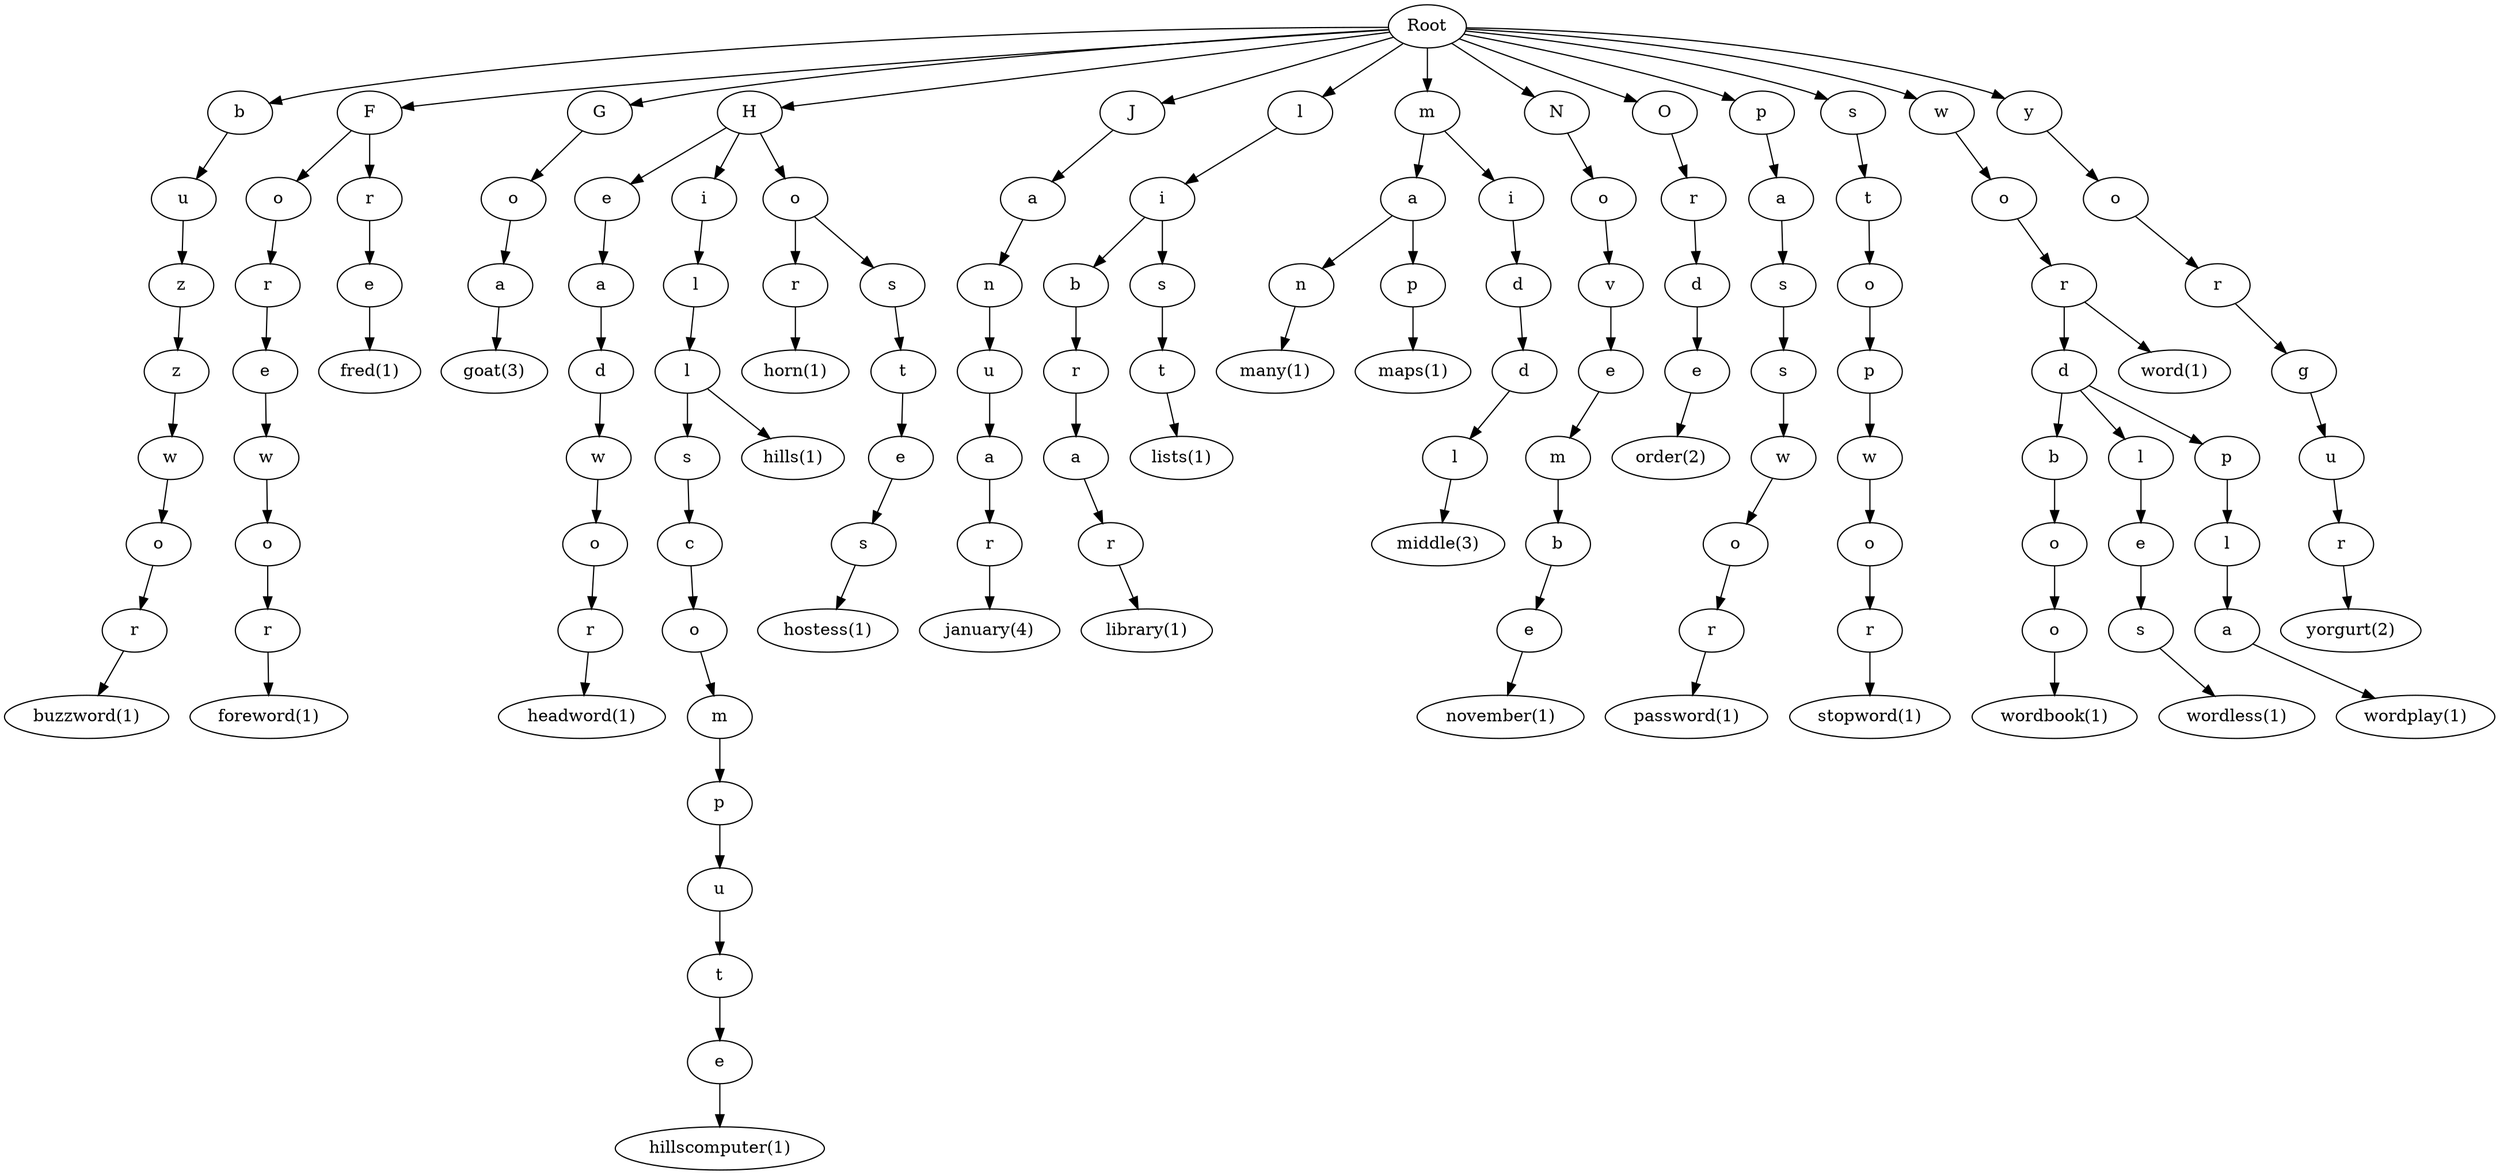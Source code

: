 digraph g { 
"55e5fc943100" [label="Root"];
"55e6046f6c20" [label="b"];
"55e6046f6c70" [label="u"];
"55e6046f6da0" [label="z"];
"55e6046f6ed0" [label="z"];
"55e6046f7000" [label="w"];
"55e6046f7130" [label="o"];
"55e6046f7260" [label="r"];
"55e6046f7390" [label="buzzword(1)"];
"55e6046f0940" [label="F"];
"55e6046f5a70" [label="o"];
"55e6046f5ac0" [label="r"];
"55e6046f5bf0" [label="e"];
"55e6046f5d20" [label="w"];
"55e6046f5e50" [label="o"];
"55e6046f5f80" [label="r"];
"55e6046f60b0" [label="foreword(1)"];
"55e6046ee900" [label="r"];
"55e6046eea30" [label="e"];
"55e6046eeb60" [label="fred(1)"];
"55e6046f20d0" [label="G"];
"55e6046f2120" [label="o"];
"55e6046f2250" [label="a"];
"55e6046f2380" [label="goat(3)"];
"55e6046eed60" [label="H"];
"55e6046f7a40" [label="e"];
"55e6046f7a90" [label="a"];
"55e6046f7bc0" [label="d"];
"55e6046f7cf0" [label="w"];
"55e6046f7e20" [label="o"];
"55e6046f7f50" [label="r"];
"55e6046f8080" [label="headword(1)"];
"55e6046f3be0" [label="i"];
"55e6046f3c30" [label="l"];
"55e6046f3d60" [label="l"];
"55e6046f4660" [label="s"];
"55e6046f46b0" [label="c"];
"55e6046f47e0" [label="o"];
"55e6046f4910" [label="m"];
"55e6046f4a40" [label="p"];
"55e6046f4b70" [label="u"];
"55e6046f4ca0" [label="t"];
"55e6046f4dd0" [label="e"];
"55e6046f4f00" [label="hillscomputer(1)"];
"55e6046f3e90" [label="hills(1)"];
"55e6046eedb0" [label="o"];
"55e6046eeee0" [label="r"];
"55e6046ef010" [label="horn(1)"];
"55e6046ef210" [label="s"];
"55e6046ef260" [label="t"];
"55e6046ef390" [label="e"];
"55e6046ef4c0" [label="s"];
"55e6046ef5f0" [label="hostess(1)"];
"55e6046f2580" [label="J"];
"55e6046f25d0" [label="a"];
"55e6046f2700" [label="n"];
"55e6046f2830" [label="u"];
"55e6046f2960" [label="a"];
"55e6046f2a90" [label="r"];
"55e6046f2bc0" [label="january(4)"];
"55e6046efca0" [label="l"];
"55e6046efcf0" [label="i"];
"55e6046efe20" [label="b"];
"55e6046eff50" [label="r"];
"55e6046f0080" [label="a"];
"55e6046f01b0" [label="r"];
"55e6046f02e0" [label="library(1)"];
"55e6046f4090" [label="s"];
"55e6046f40e0" [label="t"];
"55e6046f4210" [label="lists(1)"];
"55e6046ef7f0" [label="m"];
"55e6046ef840" [label="a"];
"55e6046ef970" [label="n"];
"55e6046efaa0" [label="many(1)"];
"55e6046f4410" [label="p"];
"55e6046f4460" [label="maps(1)"];
"55e6046f1af0" [label="i"];
"55e6046f1b40" [label="d"];
"55e6046f1c70" [label="d"];
"55e6046f1da0" [label="l"];
"55e6046f1ed0" [label="middle(3)"];
"55e6046f04e0" [label="N"];
"55e6046f0530" [label="o"];
"55e6046f0660" [label="v"];
"55e6046f0790" [label="e"];
"55e6046f08c0" [label="m"];
"55e6046f1690" [label="b"];
"55e6046f17c0" [label="e"];
"55e6046f18f0" [label="november(1)"];
"55e6046f2dc0" [label="O"];
"55e6046f2e10" [label="r"];
"55e6046f2f40" [label="d"];
"55e6046f3070" [label="e"];
"55e6046f31a0" [label="order(2)"];
"55e6046f5100" [label="p"];
"55e6046f5150" [label="a"];
"55e6046f5280" [label="s"];
"55e6046f53b0" [label="s"];
"55e6046f54e0" [label="w"];
"55e6046f5610" [label="o"];
"55e6046f5740" [label="r"];
"55e6046f5870" [label="password(1)"];
"55e6046f8730" [label="s"];
"55e6046f8780" [label="t"];
"55e6046f88b0" [label="o"];
"55e6046f89e0" [label="p"];
"55e6046f8b10" [label="w"];
"55e6046f8c40" [label="o"];
"55e6046f8d70" [label="r"];
"55e6046f8ea0" [label="stopword(1)"];
"55e6046f62b0" [label="w"];
"55e6046f6300" [label="o"];
"55e6046f6430" [label="r"];
"55e6046f6560" [label="d"];
"55e6046f8280" [label="b"];
"55e6046f82d0" [label="o"];
"55e6046f8400" [label="o"];
"55e6046f8530" [label="wordbook(1)"];
"55e6046f6690" [label="l"];
"55e6046f67c0" [label="e"];
"55e6046f68f0" [label="s"];
"55e6046f6a20" [label="wordless(1)"];
"55e6046f7590" [label="p"];
"55e6046f75e0" [label="l"];
"55e6046f7710" [label="a"];
"55e6046f7840" [label="wordplay(1)"];
"55e6046f90a0" [label="word(1)"];
"55e6046f33a0" [label="y"];
"55e6046f33f0" [label="o"];
"55e6046f3520" [label="r"];
"55e6046f3650" [label="g"];
"55e6046f3780" [label="u"];
"55e6046f38b0" [label="r"];
"55e6046f39e0" [label="yorgurt(2)"];
"55e5fc943100"   -> "55e6046f6c20" ;
"55e6046f6c20"   -> "55e6046f6c70" ;
"55e6046f6c70"   -> "55e6046f6da0" ;
"55e6046f6da0"   -> "55e6046f6ed0" ;
"55e6046f6ed0"   -> "55e6046f7000" ;
"55e6046f7000"   -> "55e6046f7130" ;
"55e6046f7130"   -> "55e6046f7260" ;
"55e6046f7260"   -> "55e6046f7390" ;
"55e5fc943100"   -> "55e6046f0940" ;
"55e6046f0940"   -> "55e6046f5a70" ;
"55e6046f5a70"   -> "55e6046f5ac0" ;
"55e6046f5ac0"   -> "55e6046f5bf0" ;
"55e6046f5bf0"   -> "55e6046f5d20" ;
"55e6046f5d20"   -> "55e6046f5e50" ;
"55e6046f5e50"   -> "55e6046f5f80" ;
"55e6046f5f80"   -> "55e6046f60b0" ;
"55e6046f0940"   -> "55e6046ee900" ;
"55e6046ee900"   -> "55e6046eea30" ;
"55e6046eea30"   -> "55e6046eeb60" ;
"55e5fc943100"   -> "55e6046f20d0" ;
"55e6046f20d0"   -> "55e6046f2120" ;
"55e6046f2120"   -> "55e6046f2250" ;
"55e6046f2250"   -> "55e6046f2380" ;
"55e5fc943100"   -> "55e6046eed60" ;
"55e6046eed60"   -> "55e6046f7a40" ;
"55e6046f7a40"   -> "55e6046f7a90" ;
"55e6046f7a90"   -> "55e6046f7bc0" ;
"55e6046f7bc0"   -> "55e6046f7cf0" ;
"55e6046f7cf0"   -> "55e6046f7e20" ;
"55e6046f7e20"   -> "55e6046f7f50" ;
"55e6046f7f50"   -> "55e6046f8080" ;
"55e6046eed60"   -> "55e6046f3be0" ;
"55e6046f3be0"   -> "55e6046f3c30" ;
"55e6046f3c30"   -> "55e6046f3d60" ;
"55e6046f3d60"   -> "55e6046f4660" ;
"55e6046f4660"   -> "55e6046f46b0" ;
"55e6046f46b0"   -> "55e6046f47e0" ;
"55e6046f47e0"   -> "55e6046f4910" ;
"55e6046f4910"   -> "55e6046f4a40" ;
"55e6046f4a40"   -> "55e6046f4b70" ;
"55e6046f4b70"   -> "55e6046f4ca0" ;
"55e6046f4ca0"   -> "55e6046f4dd0" ;
"55e6046f4dd0"   -> "55e6046f4f00" ;
"55e6046f3d60"   -> "55e6046f3e90" ;
"55e6046eed60"   -> "55e6046eedb0" ;
"55e6046eedb0"   -> "55e6046eeee0" ;
"55e6046eeee0"   -> "55e6046ef010" ;
"55e6046eedb0"   -> "55e6046ef210" ;
"55e6046ef210"   -> "55e6046ef260" ;
"55e6046ef260"   -> "55e6046ef390" ;
"55e6046ef390"   -> "55e6046ef4c0" ;
"55e6046ef4c0"   -> "55e6046ef5f0" ;
"55e5fc943100"   -> "55e6046f2580" ;
"55e6046f2580"   -> "55e6046f25d0" ;
"55e6046f25d0"   -> "55e6046f2700" ;
"55e6046f2700"   -> "55e6046f2830" ;
"55e6046f2830"   -> "55e6046f2960" ;
"55e6046f2960"   -> "55e6046f2a90" ;
"55e6046f2a90"   -> "55e6046f2bc0" ;
"55e5fc943100"   -> "55e6046efca0" ;
"55e6046efca0"   -> "55e6046efcf0" ;
"55e6046efcf0"   -> "55e6046efe20" ;
"55e6046efe20"   -> "55e6046eff50" ;
"55e6046eff50"   -> "55e6046f0080" ;
"55e6046f0080"   -> "55e6046f01b0" ;
"55e6046f01b0"   -> "55e6046f02e0" ;
"55e6046efcf0"   -> "55e6046f4090" ;
"55e6046f4090"   -> "55e6046f40e0" ;
"55e6046f40e0"   -> "55e6046f4210" ;
"55e5fc943100"   -> "55e6046ef7f0" ;
"55e6046ef7f0"   -> "55e6046ef840" ;
"55e6046ef840"   -> "55e6046ef970" ;
"55e6046ef970"   -> "55e6046efaa0" ;
"55e6046ef840"   -> "55e6046f4410" ;
"55e6046f4410"   -> "55e6046f4460" ;
"55e6046ef7f0"   -> "55e6046f1af0" ;
"55e6046f1af0"   -> "55e6046f1b40" ;
"55e6046f1b40"   -> "55e6046f1c70" ;
"55e6046f1c70"   -> "55e6046f1da0" ;
"55e6046f1da0"   -> "55e6046f1ed0" ;
"55e5fc943100"   -> "55e6046f04e0" ;
"55e6046f04e0"   -> "55e6046f0530" ;
"55e6046f0530"   -> "55e6046f0660" ;
"55e6046f0660"   -> "55e6046f0790" ;
"55e6046f0790"   -> "55e6046f08c0" ;
"55e6046f08c0"   -> "55e6046f1690" ;
"55e6046f1690"   -> "55e6046f17c0" ;
"55e6046f17c0"   -> "55e6046f18f0" ;
"55e5fc943100"   -> "55e6046f2dc0" ;
"55e6046f2dc0"   -> "55e6046f2e10" ;
"55e6046f2e10"   -> "55e6046f2f40" ;
"55e6046f2f40"   -> "55e6046f3070" ;
"55e6046f3070"   -> "55e6046f31a0" ;
"55e5fc943100"   -> "55e6046f5100" ;
"55e6046f5100"   -> "55e6046f5150" ;
"55e6046f5150"   -> "55e6046f5280" ;
"55e6046f5280"   -> "55e6046f53b0" ;
"55e6046f53b0"   -> "55e6046f54e0" ;
"55e6046f54e0"   -> "55e6046f5610" ;
"55e6046f5610"   -> "55e6046f5740" ;
"55e6046f5740"   -> "55e6046f5870" ;
"55e5fc943100"   -> "55e6046f8730" ;
"55e6046f8730"   -> "55e6046f8780" ;
"55e6046f8780"   -> "55e6046f88b0" ;
"55e6046f88b0"   -> "55e6046f89e0" ;
"55e6046f89e0"   -> "55e6046f8b10" ;
"55e6046f8b10"   -> "55e6046f8c40" ;
"55e6046f8c40"   -> "55e6046f8d70" ;
"55e6046f8d70"   -> "55e6046f8ea0" ;
"55e5fc943100"   -> "55e6046f62b0" ;
"55e6046f62b0"   -> "55e6046f6300" ;
"55e6046f6300"   -> "55e6046f6430" ;
"55e6046f6430"   -> "55e6046f6560" ;
"55e6046f6560"   -> "55e6046f8280" ;
"55e6046f8280"   -> "55e6046f82d0" ;
"55e6046f82d0"   -> "55e6046f8400" ;
"55e6046f8400"   -> "55e6046f8530" ;
"55e6046f6560"   -> "55e6046f6690" ;
"55e6046f6690"   -> "55e6046f67c0" ;
"55e6046f67c0"   -> "55e6046f68f0" ;
"55e6046f68f0"   -> "55e6046f6a20" ;
"55e6046f6560"   -> "55e6046f7590" ;
"55e6046f7590"   -> "55e6046f75e0" ;
"55e6046f75e0"   -> "55e6046f7710" ;
"55e6046f7710"   -> "55e6046f7840" ;
"55e6046f6430"   -> "55e6046f90a0" ;
"55e5fc943100"   -> "55e6046f33a0" ;
"55e6046f33a0"   -> "55e6046f33f0" ;
"55e6046f33f0"   -> "55e6046f3520" ;
"55e6046f3520"   -> "55e6046f3650" ;
"55e6046f3650"   -> "55e6046f3780" ;
"55e6046f3780"   -> "55e6046f38b0" ;
"55e6046f38b0"   -> "55e6046f39e0" ;
}